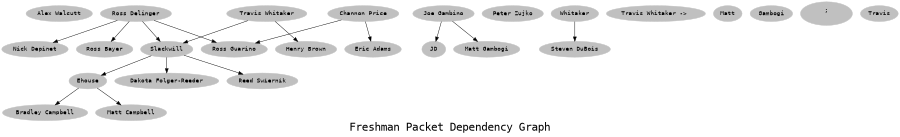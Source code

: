 digraph "Packet Dependencies" {
	graph [ fontname = "Monospace",
		fontsize = 24,
		label = "Freshman Packet Dependency Graph",
		size = "6,6" ];
	node [	shape = oval,
		color = grey,
		style = filled,
		fontname = "Monospace" ];

	"Alex Walcutt";
	"Bradley Campbell";
	"Channon Price";
	"Dakota Folger-Reeder";
	"Ehouse";
	"Eric Adams";
	"Henry Brown";
	"JD";
	"Joe Gambino";
	"Matt Campbell";
	"Matt Gambogi";
	"Nick Depinet";
	"Peter Zujko";
	"Reed Swiernik";
	"Ross Bayer";
	"Ross Delinger";
	"Ross Guarino";
	"Slackwill";
	"Steven DuBois"
	"Travis Whitaker";

	"Channon Price" -> "Eric Adams";
	"Channon Price" -> "Ross Guarino";
	"Ehouse" -> "Bradley Campbell";
	"Ehouse" -> "Matt Campbell";
	"Joe Gambino" -> "JD";
	"Joe Gambino" -> "Matt Gambogi";
	"Ross Delinger" -> "Nick Depinet";
	"Ross Delinger" -> "Ross Bayer";
	"Ross Delinger" -> "Ross Guarino";
	"Ross Delinger" -> "Slackwill";
	"Slackwill" -> "Dakota Folger-Reeder";
	"Slackwill" -> "Ehouse";
	"Slackwill" -> "Reed Swiernik";
	"Travis Whitaker -> "Matt Gambogi";
	"Travis Whitaker -> "Steven DuBois";
	"Travis Whitaker" -> "Henry Brown";
	"Travis Whitaker" -> "Slackwill";
}
